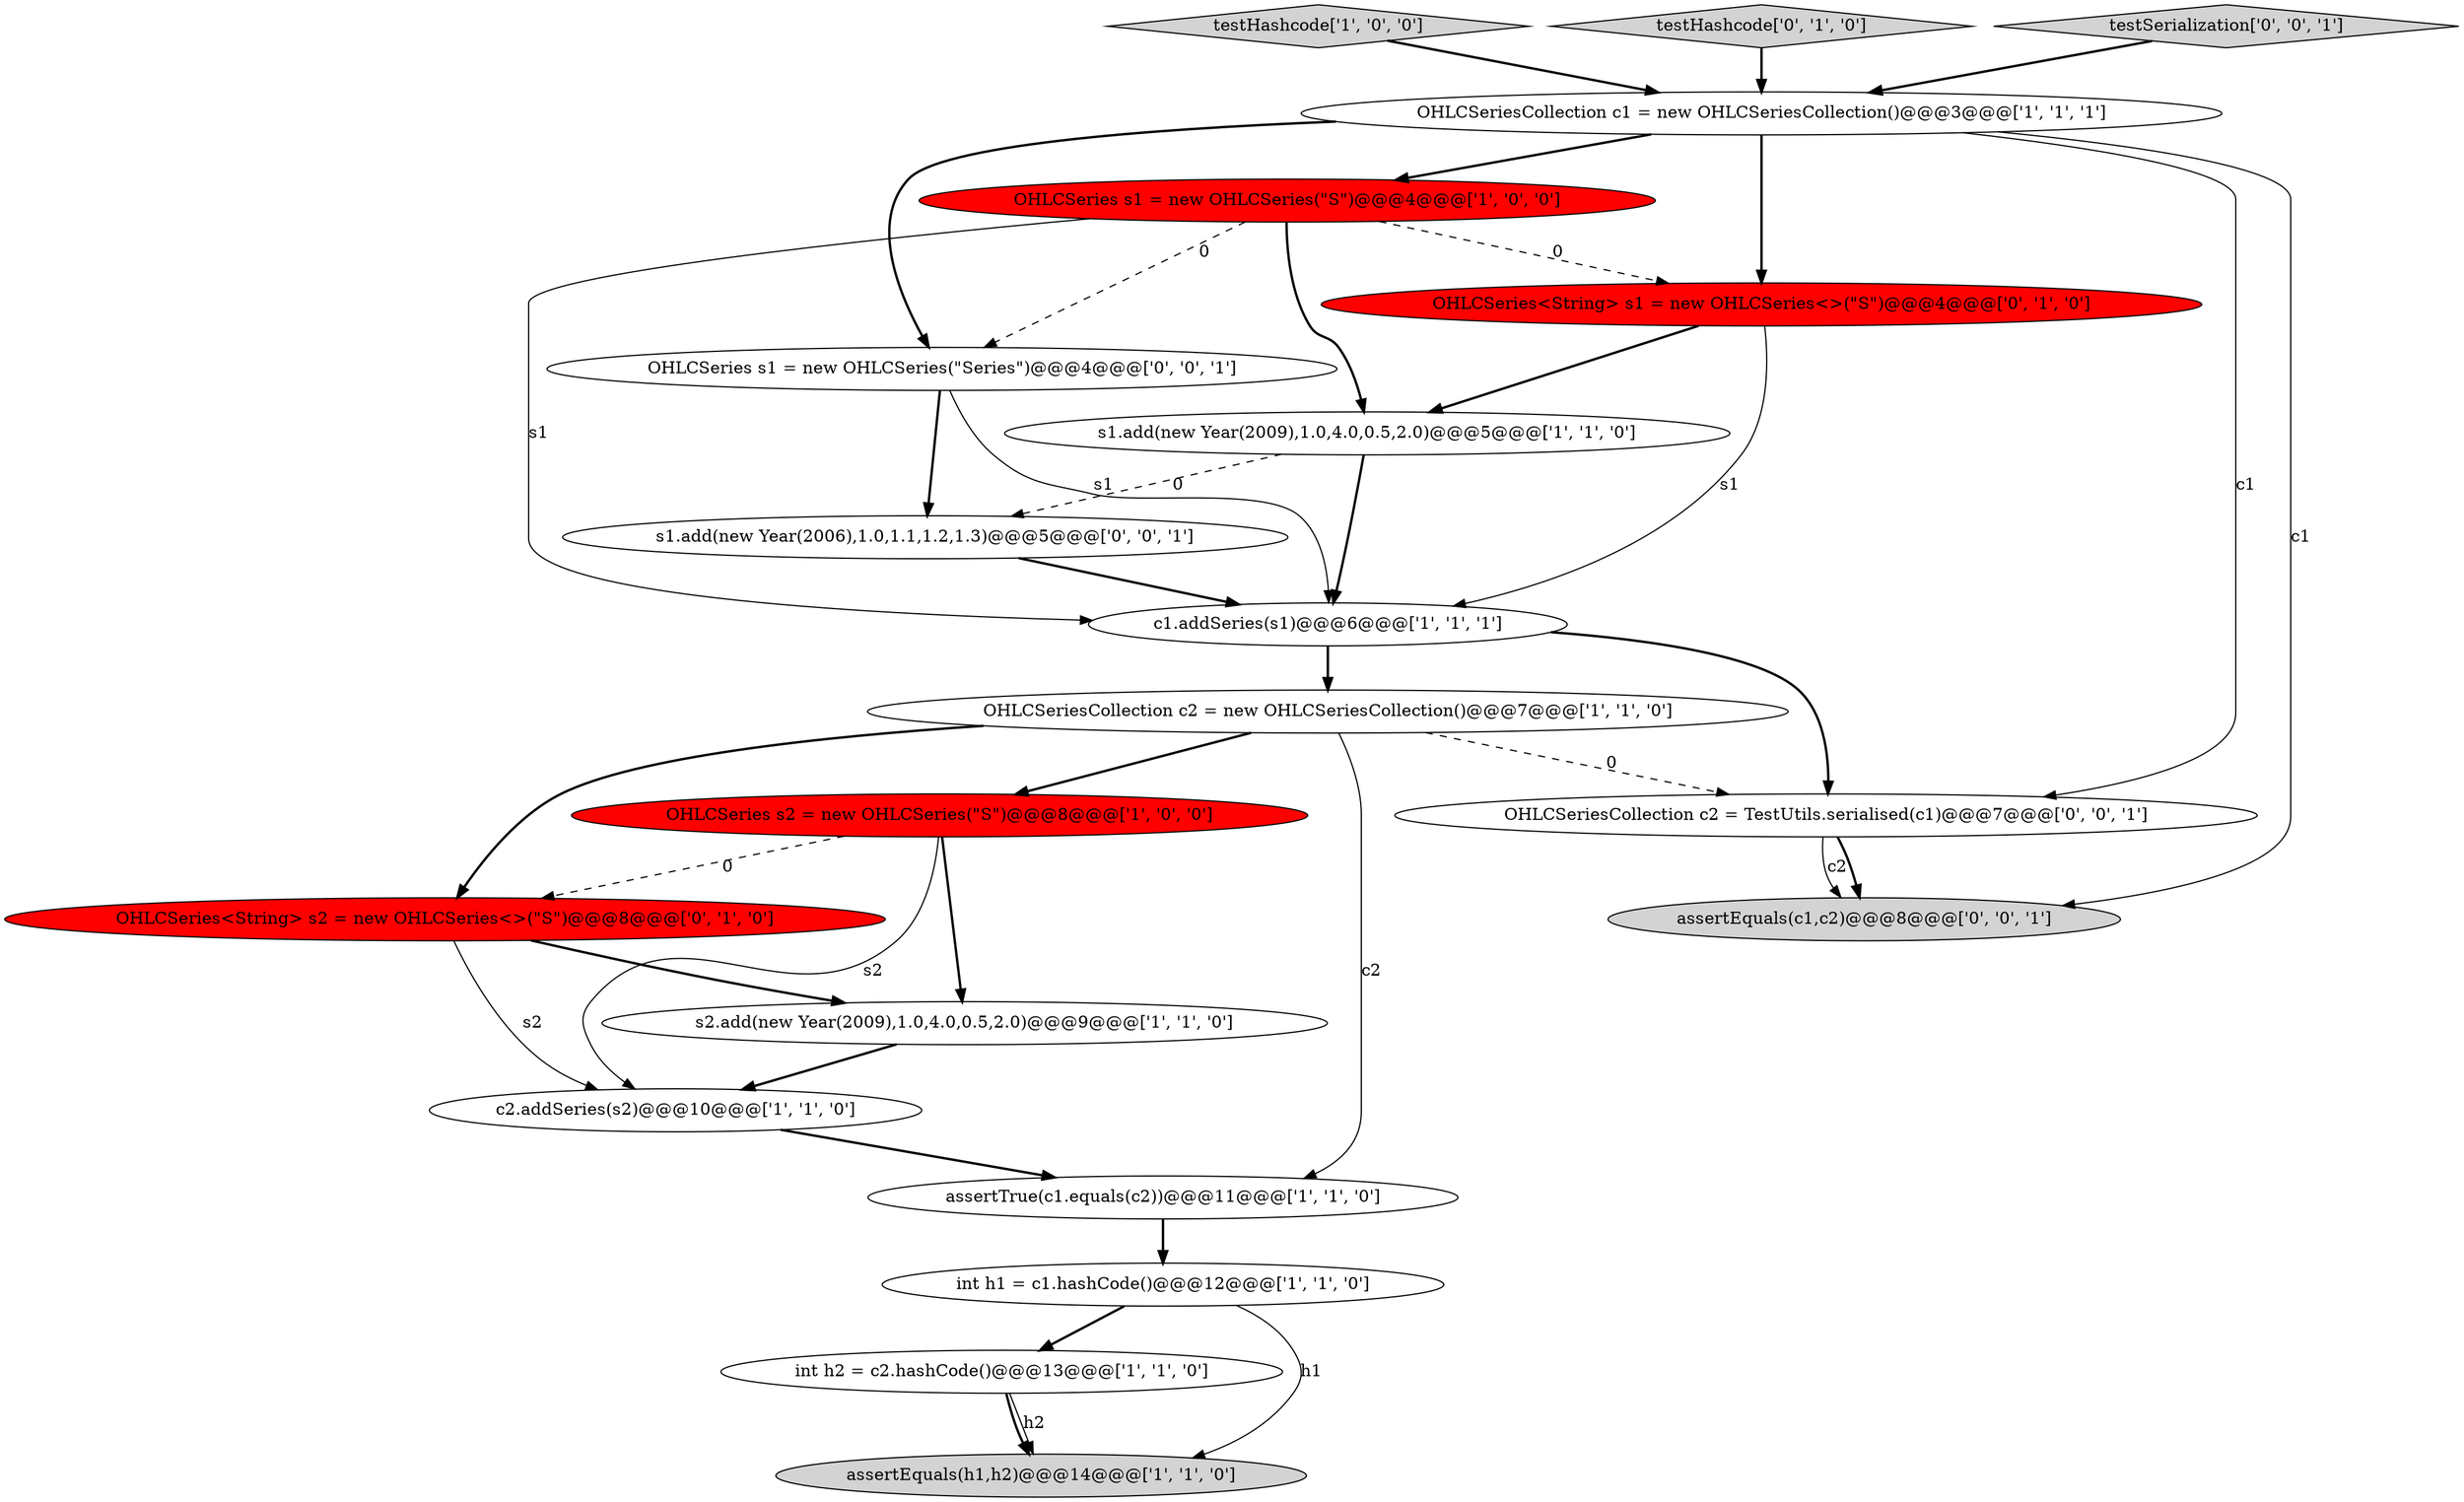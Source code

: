 digraph {
1 [style = filled, label = "int h1 = c1.hashCode()@@@12@@@['1', '1', '0']", fillcolor = white, shape = ellipse image = "AAA0AAABBB1BBB"];
19 [style = filled, label = "OHLCSeries s1 = new OHLCSeries(\"Series\")@@@4@@@['0', '0', '1']", fillcolor = white, shape = ellipse image = "AAA0AAABBB3BBB"];
14 [style = filled, label = "OHLCSeries<String> s1 = new OHLCSeries<>(\"S\")@@@4@@@['0', '1', '0']", fillcolor = red, shape = ellipse image = "AAA1AAABBB2BBB"];
5 [style = filled, label = "assertTrue(c1.equals(c2))@@@11@@@['1', '1', '0']", fillcolor = white, shape = ellipse image = "AAA0AAABBB1BBB"];
2 [style = filled, label = "OHLCSeries s1 = new OHLCSeries(\"S\")@@@4@@@['1', '0', '0']", fillcolor = red, shape = ellipse image = "AAA1AAABBB1BBB"];
6 [style = filled, label = "int h2 = c2.hashCode()@@@13@@@['1', '1', '0']", fillcolor = white, shape = ellipse image = "AAA0AAABBB1BBB"];
20 [style = filled, label = "OHLCSeriesCollection c2 = TestUtils.serialised(c1)@@@7@@@['0', '0', '1']", fillcolor = white, shape = ellipse image = "AAA0AAABBB3BBB"];
18 [style = filled, label = "assertEquals(c1,c2)@@@8@@@['0', '0', '1']", fillcolor = lightgray, shape = ellipse image = "AAA0AAABBB3BBB"];
3 [style = filled, label = "OHLCSeriesCollection c2 = new OHLCSeriesCollection()@@@7@@@['1', '1', '0']", fillcolor = white, shape = ellipse image = "AAA0AAABBB1BBB"];
11 [style = filled, label = "testHashcode['1', '0', '0']", fillcolor = lightgray, shape = diamond image = "AAA0AAABBB1BBB"];
9 [style = filled, label = "s1.add(new Year(2009),1.0,4.0,0.5,2.0)@@@5@@@['1', '1', '0']", fillcolor = white, shape = ellipse image = "AAA0AAABBB1BBB"];
8 [style = filled, label = "s2.add(new Year(2009),1.0,4.0,0.5,2.0)@@@9@@@['1', '1', '0']", fillcolor = white, shape = ellipse image = "AAA0AAABBB1BBB"];
15 [style = filled, label = "OHLCSeries<String> s2 = new OHLCSeries<>(\"S\")@@@8@@@['0', '1', '0']", fillcolor = red, shape = ellipse image = "AAA1AAABBB2BBB"];
17 [style = filled, label = "s1.add(new Year(2006),1.0,1.1,1.2,1.3)@@@5@@@['0', '0', '1']", fillcolor = white, shape = ellipse image = "AAA0AAABBB3BBB"];
13 [style = filled, label = "testHashcode['0', '1', '0']", fillcolor = lightgray, shape = diamond image = "AAA0AAABBB2BBB"];
16 [style = filled, label = "testSerialization['0', '0', '1']", fillcolor = lightgray, shape = diamond image = "AAA0AAABBB3BBB"];
4 [style = filled, label = "assertEquals(h1,h2)@@@14@@@['1', '1', '0']", fillcolor = lightgray, shape = ellipse image = "AAA0AAABBB1BBB"];
0 [style = filled, label = "OHLCSeriesCollection c1 = new OHLCSeriesCollection()@@@3@@@['1', '1', '1']", fillcolor = white, shape = ellipse image = "AAA0AAABBB1BBB"];
12 [style = filled, label = "c2.addSeries(s2)@@@10@@@['1', '1', '0']", fillcolor = white, shape = ellipse image = "AAA0AAABBB1BBB"];
7 [style = filled, label = "c1.addSeries(s1)@@@6@@@['1', '1', '1']", fillcolor = white, shape = ellipse image = "AAA0AAABBB1BBB"];
10 [style = filled, label = "OHLCSeries s2 = new OHLCSeries(\"S\")@@@8@@@['1', '0', '0']", fillcolor = red, shape = ellipse image = "AAA1AAABBB1BBB"];
10->15 [style = dashed, label="0"];
16->0 [style = bold, label=""];
2->19 [style = dashed, label="0"];
12->5 [style = bold, label=""];
1->4 [style = solid, label="h1"];
0->19 [style = bold, label=""];
6->4 [style = solid, label="h2"];
0->2 [style = bold, label=""];
0->20 [style = solid, label="c1"];
3->15 [style = bold, label=""];
19->17 [style = bold, label=""];
2->9 [style = bold, label=""];
7->20 [style = bold, label=""];
15->12 [style = solid, label="s2"];
20->18 [style = solid, label="c2"];
9->7 [style = bold, label=""];
7->3 [style = bold, label=""];
10->12 [style = solid, label="s2"];
17->7 [style = bold, label=""];
20->18 [style = bold, label=""];
0->18 [style = solid, label="c1"];
3->10 [style = bold, label=""];
5->1 [style = bold, label=""];
6->4 [style = bold, label=""];
0->14 [style = bold, label=""];
11->0 [style = bold, label=""];
1->6 [style = bold, label=""];
2->14 [style = dashed, label="0"];
10->8 [style = bold, label=""];
3->5 [style = solid, label="c2"];
9->17 [style = dashed, label="0"];
3->20 [style = dashed, label="0"];
14->7 [style = solid, label="s1"];
14->9 [style = bold, label=""];
19->7 [style = solid, label="s1"];
15->8 [style = bold, label=""];
8->12 [style = bold, label=""];
2->7 [style = solid, label="s1"];
13->0 [style = bold, label=""];
}
